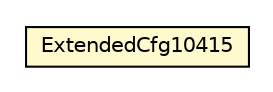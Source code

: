 #!/usr/local/bin/dot
#
# Class diagram 
# Generated by UMLGraph version R5_6-24-gf6e263 (http://www.umlgraph.org/)
#

digraph G {
	edge [fontname="Helvetica",fontsize=10,labelfontname="Helvetica",labelfontsize=10];
	node [fontname="Helvetica",fontsize=10,shape=plaintext];
	nodesep=0.25;
	ranksep=0.5;
	// org.universAAL.lddi.lib.ieeex73std.testchannel20601.ExtendedCfg10415
	c3751212 [label=<<table title="org.universAAL.lddi.lib.ieeex73std.testchannel20601.ExtendedCfg10415" border="0" cellborder="1" cellspacing="0" cellpadding="2" port="p" bgcolor="lemonChiffon" href="./ExtendedCfg10415.html">
		<tr><td><table border="0" cellspacing="0" cellpadding="1">
<tr><td align="center" balign="center"> ExtendedCfg10415 </td></tr>
		</table></td></tr>
		</table>>, URL="./ExtendedCfg10415.html", fontname="Helvetica", fontcolor="black", fontsize=10.0];
}

